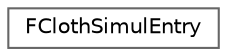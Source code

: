 digraph "Graphical Class Hierarchy"
{
 // INTERACTIVE_SVG=YES
 // LATEX_PDF_SIZE
  bgcolor="transparent";
  edge [fontname=Helvetica,fontsize=10,labelfontname=Helvetica,labelfontsize=10];
  node [fontname=Helvetica,fontsize=10,shape=box,height=0.2,width=0.4];
  rankdir="LR";
  Node0 [id="Node000000",label="FClothSimulEntry",height=0.2,width=0.4,color="grey40", fillcolor="white", style="filled",URL="$da/d1a/structFClothSimulEntry.html",tooltip=" "];
}
